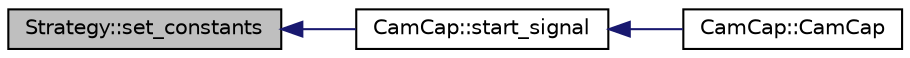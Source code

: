 digraph "Strategy::set_constants"
{
 // INTERACTIVE_SVG=YES
  edge [fontname="Helvetica",fontsize="10",labelfontname="Helvetica",labelfontsize="10"];
  node [fontname="Helvetica",fontsize="10",shape=record];
  rankdir="LR";
  Node364 [label="Strategy::set_constants",height=0.2,width=0.4,color="black", fillcolor="grey75", style="filled", fontcolor="black"];
  Node364 -> Node365 [dir="back",color="midnightblue",fontsize="10",style="solid"];
  Node365 [label="CamCap::start_signal",height=0.2,width=0.4,color="black", fillcolor="white", style="filled",URL="$class_cam_cap.html#ae676e6624dd821ad494a80e68a41e249",tooltip="Interface adjustments after &#39;start&#39; button is clicked. "];
  Node365 -> Node366 [dir="back",color="midnightblue",fontsize="10",style="solid"];
  Node366 [label="CamCap::CamCap",height=0.2,width=0.4,color="black", fillcolor="white", style="filled",URL="$class_cam_cap.html#afe0db98a5f72bc9b261dcb78e2840da6",tooltip="Constructor of a CamCap object. "];
}
